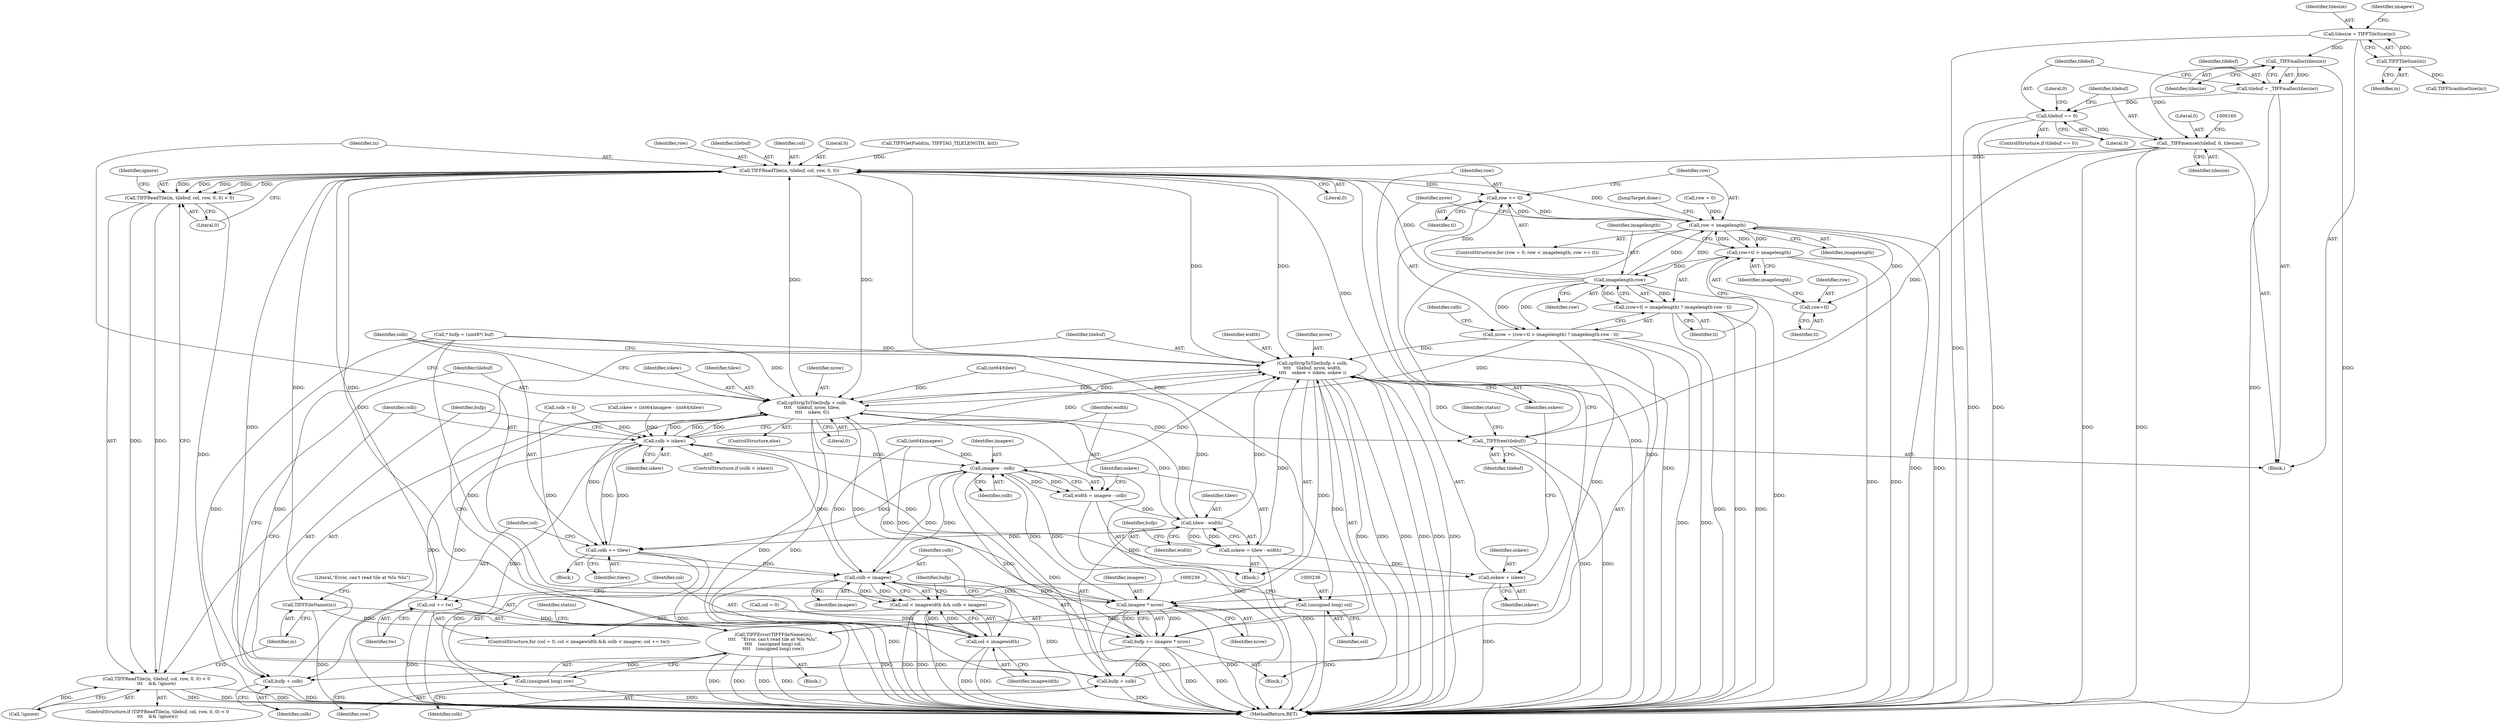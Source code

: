 digraph "0_libtiff_787c0ee906430b772f33ca50b97b8b5ca070faec@API" {
"1000147" [label="(Call,_TIFFmalloc(tilesize))"];
"1000108" [label="(Call,tilesize = TIFFTileSize(in))"];
"1000110" [label="(Call,TIFFTileSize(in))"];
"1000145" [label="(Call,tilebuf = _TIFFmalloc(tilesize))"];
"1000150" [label="(Call,tilebuf == 0)"];
"1000155" [label="(Call,_TIFFmemset(tilebuf, 0, tilesize))"];
"1000220" [label="(Call,TIFFReadTile(in, tilebuf, col, row, 0, 0))"];
"1000180" [label="(Call,row += tl)"];
"1000177" [label="(Call,row < imagelength)"];
"1000188" [label="(Call,row+tl > imagelength)"];
"1000193" [label="(Call,imagelength-row)"];
"1000185" [label="(Call,nrow = (row+tl > imagelength) ? imagelength-row : tl)"];
"1000262" [label="(Call,cpStripToTile(bufp + colb,\n\t\t\t\t    tilebuf, nrow, width,\n\t\t\t\t    oskew + iskew, oskew ))"];
"1000274" [label="(Call,cpStripToTile(bufp + colb,\n\t\t\t\t    tilebuf, nrow, tilew,\n\t\t\t\t    iskew, 0))"];
"1000246" [label="(Call,colb > iskew)"];
"1000253" [label="(Call,imagew - colb)"];
"1000210" [label="(Call,colb < imagew)"];
"1000206" [label="(Call,col < imagewidth && colb < imagew)"];
"1000288" [label="(Call,imagew * nrow)"];
"1000286" [label="(Call,bufp += imagew * nrow)"];
"1000263" [label="(Call,bufp + colb)"];
"1000275" [label="(Call,bufp + colb)"];
"1000251" [label="(Call,width = imagew - colb)"];
"1000259" [label="(Call,tilew - width)"];
"1000257" [label="(Call,oskew = tilew - width)"];
"1000269" [label="(Call,oskew + iskew)"];
"1000283" [label="(Call,colb += tilew)"];
"1000292" [label="(Call,_TIFFfree(tilebuf))"];
"1000187" [label="(Call,(row+tl > imagelength) ? imagelength-row : tl)"];
"1000189" [label="(Call,row+tl)"];
"1000213" [label="(Call,col += tw)"];
"1000207" [label="(Call,col < imagewidth)"];
"1000219" [label="(Call,TIFFReadTile(in, tilebuf, col, row, 0, 0) < 0)"];
"1000218" [label="(Call,TIFFReadTile(in, tilebuf, col, row, 0, 0) < 0\n\t\t\t    && !ignore)"];
"1000232" [label="(Call,TIFFFileName(in))"];
"1000231" [label="(Call,TIFFError(TIFFFileName(in),\n\t\t\t\t    \"Error, can't read tile at %lu %lu\",\n\t\t\t\t    (unsigned long) col,\n\t\t\t\t    (unsigned long) row))"];
"1000235" [label="(Call,(unsigned long) col)"];
"1000238" [label="(Call,(unsigned long) row)"];
"1000246" [label="(Call,colb > iskew)"];
"1000281" [label="(Identifier,iskew)"];
"1000249" [label="(Block,)"];
"1000296" [label="(MethodReturn,RET)"];
"1000195" [label="(Identifier,row)"];
"1000180" [label="(Call,row += tl)"];
"1000272" [label="(Identifier,oskew)"];
"1000228" [label="(Call,!ignore)"];
"1000282" [label="(Literal,0)"];
"1000235" [label="(Call,(unsigned long) col)"];
"1000155" [label="(Call,_TIFFmemset(tilebuf, 0, tilesize))"];
"1000251" [label="(Call,width = imagew - colb)"];
"1000267" [label="(Identifier,nrow)"];
"1000266" [label="(Identifier,tilebuf)"];
"1000177" [label="(Call,row < imagelength)"];
"1000258" [label="(Identifier,oskew)"];
"1000150" [label="(Call,tilebuf == 0)"];
"1000192" [label="(Identifier,imagelength)"];
"1000257" [label="(Call,oskew = tilew - width)"];
"1000216" [label="(Block,)"];
"1000111" [label="(Identifier,in)"];
"1000280" [label="(Identifier,tilew)"];
"1000198" [label="(Call,colb = 0)"];
"1000145" [label="(Call,tilebuf = _TIFFmalloc(tilesize))"];
"1000276" [label="(Identifier,bufp)"];
"1000193" [label="(Call,imagelength-row)"];
"1000189" [label="(Call,row+tl)"];
"1000212" [label="(Identifier,imagew)"];
"1000217" [label="(ControlStructure,if (TIFFReadTile(in, tilebuf, col, row, 0, 0) < 0\n\t\t\t    && !ignore))"];
"1000277" [label="(Identifier,colb)"];
"1000181" [label="(Identifier,row)"];
"1000213" [label="(Call,col += tw)"];
"1000194" [label="(Identifier,imagelength)"];
"1000182" [label="(Identifier,tl)"];
"1000210" [label="(Call,colb < imagew)"];
"1000226" [label="(Literal,0)"];
"1000259" [label="(Call,tilew - width)"];
"1000183" [label="(Block,)"];
"1000156" [label="(Identifier,tilebuf)"];
"1000108" [label="(Call,tilesize = TIFFTileSize(in))"];
"1000242" [label="(Identifier,status)"];
"1000265" [label="(Identifier,colb)"];
"1000261" [label="(Identifier,width)"];
"1000203" [label="(Call,col = 0)"];
"1000284" [label="(Identifier,colb)"];
"1000233" [label="(Identifier,in)"];
"1000219" [label="(Call,TIFFReadTile(in, tilebuf, col, row, 0, 0) < 0)"];
"1000147" [label="(Call,_TIFFmalloc(tilesize))"];
"1000232" [label="(Call,TIFFFileName(in))"];
"1000209" [label="(Identifier,imagewidth)"];
"1000275" [label="(Call,bufp + colb)"];
"1000240" [label="(Identifier,row)"];
"1000185" [label="(Call,nrow = (row+tl > imagelength) ? imagelength-row : tl)"];
"1000222" [label="(Identifier,tilebuf)"];
"1000260" [label="(Identifier,tilew)"];
"1000229" [label="(Identifier,ignore)"];
"1000252" [label="(Identifier,width)"];
"1000274" [label="(Call,cpStripToTile(bufp + colb,\n\t\t\t\t    tilebuf, nrow, tilew,\n\t\t\t\t    iskew, 0))"];
"1000134" [label="(Call,* bufp = (uint8*) buf)"];
"1000220" [label="(Call,TIFFReadTile(in, tilebuf, col, row, 0, 0))"];
"1000152" [label="(Literal,0)"];
"1000207" [label="(Call,col < imagewidth)"];
"1000238" [label="(Call,(unsigned long) row)"];
"1000199" [label="(Identifier,colb)"];
"1000263" [label="(Call,bufp + colb)"];
"1000158" [label="(Identifier,tilesize)"];
"1000116" [label="(Call,TIFFScanlineSize(in))"];
"1000214" [label="(Identifier,col)"];
"1000285" [label="(Identifier,tilew)"];
"1000295" [label="(Identifier,status)"];
"1000269" [label="(Call,oskew + iskew)"];
"1000191" [label="(Identifier,tl)"];
"1000234" [label="(Literal,\"Error, can't read tile at %lu %lu\")"];
"1000255" [label="(Identifier,colb)"];
"1000188" [label="(Call,row+tl > imagelength)"];
"1000279" [label="(Identifier,nrow)"];
"1000262" [label="(Call,cpStripToTile(bufp + colb,\n\t\t\t\t    tilebuf, nrow, width,\n\t\t\t\t    oskew + iskew, oskew ))"];
"1000154" [label="(Literal,0)"];
"1000283" [label="(Call,colb += tilew)"];
"1000237" [label="(Identifier,col)"];
"1000268" [label="(Identifier,width)"];
"1000110" [label="(Call,TIFFTileSize(in))"];
"1000173" [label="(ControlStructure,for (row = 0; row < imagelength; row += tl))"];
"1000253" [label="(Call,imagew - colb)"];
"1000270" [label="(Identifier,oskew)"];
"1000223" [label="(Identifier,col)"];
"1000151" [label="(Identifier,tilebuf)"];
"1000206" [label="(Call,col < imagewidth && colb < imagew)"];
"1000254" [label="(Identifier,imagew)"];
"1000202" [label="(ControlStructure,for (col = 0; col < imagewidth && colb < imagew; col += tw))"];
"1000211" [label="(Identifier,colb)"];
"1000287" [label="(Identifier,bufp)"];
"1000149" [label="(ControlStructure,if (tilebuf == 0))"];
"1000187" [label="(Call,(row+tl > imagelength) ? imagelength-row : tl)"];
"1000196" [label="(Identifier,tl)"];
"1000102" [label="(Block,)"];
"1000225" [label="(Literal,0)"];
"1000231" [label="(Call,TIFFError(TIFFFileName(in),\n\t\t\t\t    \"Error, can't read tile at %lu %lu\",\n\t\t\t\t    (unsigned long) col,\n\t\t\t\t    (unsigned long) row))"];
"1000248" [label="(Identifier,iskew)"];
"1000127" [label="(Call,(int64)imagew)"];
"1000148" [label="(Identifier,tilesize)"];
"1000286" [label="(Call,bufp += imagew * nrow)"];
"1000289" [label="(Identifier,imagew)"];
"1000146" [label="(Identifier,tilebuf)"];
"1000291" [label="(JumpTarget,done:)"];
"1000109" [label="(Identifier,tilesize)"];
"1000190" [label="(Identifier,row)"];
"1000124" [label="(Call,iskew = (int64)imagew - (int64)tilew)"];
"1000157" [label="(Literal,0)"];
"1000168" [label="(Call,TIFFGetField(in, TIFFTAG_TILELENGTH, &tl))"];
"1000115" [label="(Identifier,imagew)"];
"1000273" [label="(ControlStructure,else)"];
"1000227" [label="(Literal,0)"];
"1000186" [label="(Identifier,nrow)"];
"1000174" [label="(Call,row = 0)"];
"1000290" [label="(Identifier,nrow)"];
"1000221" [label="(Identifier,in)"];
"1000230" [label="(Block,)"];
"1000271" [label="(Identifier,iskew)"];
"1000292" [label="(Call,_TIFFfree(tilebuf))"];
"1000178" [label="(Identifier,row)"];
"1000247" [label="(Identifier,colb)"];
"1000224" [label="(Identifier,row)"];
"1000288" [label="(Call,imagew * nrow)"];
"1000264" [label="(Identifier,bufp)"];
"1000278" [label="(Identifier,tilebuf)"];
"1000130" [label="(Call,(int64)tilew)"];
"1000245" [label="(ControlStructure,if (colb > iskew))"];
"1000208" [label="(Identifier,col)"];
"1000218" [label="(Call,TIFFReadTile(in, tilebuf, col, row, 0, 0) < 0\n\t\t\t    && !ignore)"];
"1000179" [label="(Identifier,imagelength)"];
"1000293" [label="(Identifier,tilebuf)"];
"1000215" [label="(Identifier,tw)"];
"1000147" -> "1000145"  [label="AST: "];
"1000147" -> "1000148"  [label="CFG: "];
"1000148" -> "1000147"  [label="AST: "];
"1000145" -> "1000147"  [label="CFG: "];
"1000147" -> "1000296"  [label="DDG: "];
"1000147" -> "1000145"  [label="DDG: "];
"1000108" -> "1000147"  [label="DDG: "];
"1000147" -> "1000155"  [label="DDG: "];
"1000108" -> "1000102"  [label="AST: "];
"1000108" -> "1000110"  [label="CFG: "];
"1000109" -> "1000108"  [label="AST: "];
"1000110" -> "1000108"  [label="AST: "];
"1000115" -> "1000108"  [label="CFG: "];
"1000108" -> "1000296"  [label="DDG: "];
"1000110" -> "1000108"  [label="DDG: "];
"1000110" -> "1000111"  [label="CFG: "];
"1000111" -> "1000110"  [label="AST: "];
"1000110" -> "1000116"  [label="DDG: "];
"1000145" -> "1000102"  [label="AST: "];
"1000146" -> "1000145"  [label="AST: "];
"1000151" -> "1000145"  [label="CFG: "];
"1000145" -> "1000296"  [label="DDG: "];
"1000145" -> "1000150"  [label="DDG: "];
"1000150" -> "1000149"  [label="AST: "];
"1000150" -> "1000152"  [label="CFG: "];
"1000151" -> "1000150"  [label="AST: "];
"1000152" -> "1000150"  [label="AST: "];
"1000154" -> "1000150"  [label="CFG: "];
"1000156" -> "1000150"  [label="CFG: "];
"1000150" -> "1000296"  [label="DDG: "];
"1000150" -> "1000296"  [label="DDG: "];
"1000150" -> "1000155"  [label="DDG: "];
"1000155" -> "1000102"  [label="AST: "];
"1000155" -> "1000158"  [label="CFG: "];
"1000156" -> "1000155"  [label="AST: "];
"1000157" -> "1000155"  [label="AST: "];
"1000158" -> "1000155"  [label="AST: "];
"1000160" -> "1000155"  [label="CFG: "];
"1000155" -> "1000296"  [label="DDG: "];
"1000155" -> "1000296"  [label="DDG: "];
"1000155" -> "1000220"  [label="DDG: "];
"1000155" -> "1000292"  [label="DDG: "];
"1000220" -> "1000219"  [label="AST: "];
"1000220" -> "1000226"  [label="CFG: "];
"1000221" -> "1000220"  [label="AST: "];
"1000222" -> "1000220"  [label="AST: "];
"1000223" -> "1000220"  [label="AST: "];
"1000224" -> "1000220"  [label="AST: "];
"1000225" -> "1000220"  [label="AST: "];
"1000226" -> "1000220"  [label="AST: "];
"1000227" -> "1000220"  [label="CFG: "];
"1000220" -> "1000296"  [label="DDG: "];
"1000220" -> "1000180"  [label="DDG: "];
"1000220" -> "1000213"  [label="DDG: "];
"1000220" -> "1000219"  [label="DDG: "];
"1000220" -> "1000219"  [label="DDG: "];
"1000220" -> "1000219"  [label="DDG: "];
"1000220" -> "1000219"  [label="DDG: "];
"1000220" -> "1000219"  [label="DDG: "];
"1000168" -> "1000220"  [label="DDG: "];
"1000262" -> "1000220"  [label="DDG: "];
"1000274" -> "1000220"  [label="DDG: "];
"1000207" -> "1000220"  [label="DDG: "];
"1000193" -> "1000220"  [label="DDG: "];
"1000177" -> "1000220"  [label="DDG: "];
"1000220" -> "1000232"  [label="DDG: "];
"1000220" -> "1000235"  [label="DDG: "];
"1000220" -> "1000238"  [label="DDG: "];
"1000220" -> "1000262"  [label="DDG: "];
"1000220" -> "1000274"  [label="DDG: "];
"1000220" -> "1000292"  [label="DDG: "];
"1000180" -> "1000173"  [label="AST: "];
"1000180" -> "1000182"  [label="CFG: "];
"1000181" -> "1000180"  [label="AST: "];
"1000182" -> "1000180"  [label="AST: "];
"1000178" -> "1000180"  [label="CFG: "];
"1000180" -> "1000296"  [label="DDG: "];
"1000180" -> "1000177"  [label="DDG: "];
"1000193" -> "1000180"  [label="DDG: "];
"1000177" -> "1000180"  [label="DDG: "];
"1000177" -> "1000173"  [label="AST: "];
"1000177" -> "1000179"  [label="CFG: "];
"1000178" -> "1000177"  [label="AST: "];
"1000179" -> "1000177"  [label="AST: "];
"1000186" -> "1000177"  [label="CFG: "];
"1000291" -> "1000177"  [label="CFG: "];
"1000177" -> "1000296"  [label="DDG: "];
"1000177" -> "1000296"  [label="DDG: "];
"1000177" -> "1000296"  [label="DDG: "];
"1000174" -> "1000177"  [label="DDG: "];
"1000193" -> "1000177"  [label="DDG: "];
"1000188" -> "1000177"  [label="DDG: "];
"1000177" -> "1000188"  [label="DDG: "];
"1000177" -> "1000188"  [label="DDG: "];
"1000177" -> "1000189"  [label="DDG: "];
"1000177" -> "1000193"  [label="DDG: "];
"1000188" -> "1000187"  [label="AST: "];
"1000188" -> "1000192"  [label="CFG: "];
"1000189" -> "1000188"  [label="AST: "];
"1000192" -> "1000188"  [label="AST: "];
"1000194" -> "1000188"  [label="CFG: "];
"1000196" -> "1000188"  [label="CFG: "];
"1000188" -> "1000296"  [label="DDG: "];
"1000188" -> "1000296"  [label="DDG: "];
"1000188" -> "1000193"  [label="DDG: "];
"1000193" -> "1000187"  [label="AST: "];
"1000193" -> "1000195"  [label="CFG: "];
"1000194" -> "1000193"  [label="AST: "];
"1000195" -> "1000193"  [label="AST: "];
"1000187" -> "1000193"  [label="CFG: "];
"1000193" -> "1000296"  [label="DDG: "];
"1000193" -> "1000185"  [label="DDG: "];
"1000193" -> "1000185"  [label="DDG: "];
"1000193" -> "1000187"  [label="DDG: "];
"1000193" -> "1000187"  [label="DDG: "];
"1000185" -> "1000183"  [label="AST: "];
"1000185" -> "1000187"  [label="CFG: "];
"1000186" -> "1000185"  [label="AST: "];
"1000187" -> "1000185"  [label="AST: "];
"1000199" -> "1000185"  [label="CFG: "];
"1000185" -> "1000296"  [label="DDG: "];
"1000185" -> "1000296"  [label="DDG: "];
"1000185" -> "1000262"  [label="DDG: "];
"1000185" -> "1000274"  [label="DDG: "];
"1000185" -> "1000288"  [label="DDG: "];
"1000262" -> "1000249"  [label="AST: "];
"1000262" -> "1000272"  [label="CFG: "];
"1000263" -> "1000262"  [label="AST: "];
"1000266" -> "1000262"  [label="AST: "];
"1000267" -> "1000262"  [label="AST: "];
"1000268" -> "1000262"  [label="AST: "];
"1000269" -> "1000262"  [label="AST: "];
"1000272" -> "1000262"  [label="AST: "];
"1000284" -> "1000262"  [label="CFG: "];
"1000262" -> "1000296"  [label="DDG: "];
"1000262" -> "1000296"  [label="DDG: "];
"1000262" -> "1000296"  [label="DDG: "];
"1000262" -> "1000296"  [label="DDG: "];
"1000262" -> "1000296"  [label="DDG: "];
"1000262" -> "1000296"  [label="DDG: "];
"1000286" -> "1000262"  [label="DDG: "];
"1000134" -> "1000262"  [label="DDG: "];
"1000253" -> "1000262"  [label="DDG: "];
"1000274" -> "1000262"  [label="DDG: "];
"1000259" -> "1000262"  [label="DDG: "];
"1000257" -> "1000262"  [label="DDG: "];
"1000246" -> "1000262"  [label="DDG: "];
"1000262" -> "1000274"  [label="DDG: "];
"1000262" -> "1000288"  [label="DDG: "];
"1000262" -> "1000292"  [label="DDG: "];
"1000274" -> "1000273"  [label="AST: "];
"1000274" -> "1000282"  [label="CFG: "];
"1000275" -> "1000274"  [label="AST: "];
"1000278" -> "1000274"  [label="AST: "];
"1000279" -> "1000274"  [label="AST: "];
"1000280" -> "1000274"  [label="AST: "];
"1000281" -> "1000274"  [label="AST: "];
"1000282" -> "1000274"  [label="AST: "];
"1000284" -> "1000274"  [label="CFG: "];
"1000274" -> "1000296"  [label="DDG: "];
"1000274" -> "1000296"  [label="DDG: "];
"1000274" -> "1000296"  [label="DDG: "];
"1000274" -> "1000296"  [label="DDG: "];
"1000274" -> "1000246"  [label="DDG: "];
"1000274" -> "1000259"  [label="DDG: "];
"1000286" -> "1000274"  [label="DDG: "];
"1000134" -> "1000274"  [label="DDG: "];
"1000246" -> "1000274"  [label="DDG: "];
"1000246" -> "1000274"  [label="DDG: "];
"1000130" -> "1000274"  [label="DDG: "];
"1000259" -> "1000274"  [label="DDG: "];
"1000274" -> "1000283"  [label="DDG: "];
"1000274" -> "1000288"  [label="DDG: "];
"1000274" -> "1000292"  [label="DDG: "];
"1000246" -> "1000245"  [label="AST: "];
"1000246" -> "1000248"  [label="CFG: "];
"1000247" -> "1000246"  [label="AST: "];
"1000248" -> "1000246"  [label="AST: "];
"1000252" -> "1000246"  [label="CFG: "];
"1000276" -> "1000246"  [label="CFG: "];
"1000246" -> "1000296"  [label="DDG: "];
"1000283" -> "1000246"  [label="DDG: "];
"1000198" -> "1000246"  [label="DDG: "];
"1000210" -> "1000246"  [label="DDG: "];
"1000124" -> "1000246"  [label="DDG: "];
"1000246" -> "1000253"  [label="DDG: "];
"1000246" -> "1000269"  [label="DDG: "];
"1000246" -> "1000275"  [label="DDG: "];
"1000246" -> "1000283"  [label="DDG: "];
"1000253" -> "1000251"  [label="AST: "];
"1000253" -> "1000255"  [label="CFG: "];
"1000254" -> "1000253"  [label="AST: "];
"1000255" -> "1000253"  [label="AST: "];
"1000251" -> "1000253"  [label="CFG: "];
"1000253" -> "1000296"  [label="DDG: "];
"1000253" -> "1000210"  [label="DDG: "];
"1000253" -> "1000251"  [label="DDG: "];
"1000253" -> "1000251"  [label="DDG: "];
"1000210" -> "1000253"  [label="DDG: "];
"1000127" -> "1000253"  [label="DDG: "];
"1000288" -> "1000253"  [label="DDG: "];
"1000253" -> "1000263"  [label="DDG: "];
"1000253" -> "1000283"  [label="DDG: "];
"1000253" -> "1000288"  [label="DDG: "];
"1000210" -> "1000206"  [label="AST: "];
"1000210" -> "1000212"  [label="CFG: "];
"1000211" -> "1000210"  [label="AST: "];
"1000212" -> "1000210"  [label="AST: "];
"1000206" -> "1000210"  [label="CFG: "];
"1000210" -> "1000296"  [label="DDG: "];
"1000210" -> "1000296"  [label="DDG: "];
"1000210" -> "1000206"  [label="DDG: "];
"1000210" -> "1000206"  [label="DDG: "];
"1000283" -> "1000210"  [label="DDG: "];
"1000198" -> "1000210"  [label="DDG: "];
"1000127" -> "1000210"  [label="DDG: "];
"1000288" -> "1000210"  [label="DDG: "];
"1000210" -> "1000288"  [label="DDG: "];
"1000206" -> "1000202"  [label="AST: "];
"1000206" -> "1000207"  [label="CFG: "];
"1000207" -> "1000206"  [label="AST: "];
"1000221" -> "1000206"  [label="CFG: "];
"1000287" -> "1000206"  [label="CFG: "];
"1000206" -> "1000296"  [label="DDG: "];
"1000206" -> "1000296"  [label="DDG: "];
"1000206" -> "1000296"  [label="DDG: "];
"1000207" -> "1000206"  [label="DDG: "];
"1000207" -> "1000206"  [label="DDG: "];
"1000288" -> "1000286"  [label="AST: "];
"1000288" -> "1000290"  [label="CFG: "];
"1000289" -> "1000288"  [label="AST: "];
"1000290" -> "1000288"  [label="AST: "];
"1000286" -> "1000288"  [label="CFG: "];
"1000288" -> "1000296"  [label="DDG: "];
"1000288" -> "1000296"  [label="DDG: "];
"1000288" -> "1000286"  [label="DDG: "];
"1000288" -> "1000286"  [label="DDG: "];
"1000127" -> "1000288"  [label="DDG: "];
"1000286" -> "1000183"  [label="AST: "];
"1000287" -> "1000286"  [label="AST: "];
"1000181" -> "1000286"  [label="CFG: "];
"1000286" -> "1000296"  [label="DDG: "];
"1000286" -> "1000296"  [label="DDG: "];
"1000286" -> "1000263"  [label="DDG: "];
"1000286" -> "1000275"  [label="DDG: "];
"1000134" -> "1000286"  [label="DDG: "];
"1000263" -> "1000265"  [label="CFG: "];
"1000264" -> "1000263"  [label="AST: "];
"1000265" -> "1000263"  [label="AST: "];
"1000266" -> "1000263"  [label="CFG: "];
"1000263" -> "1000296"  [label="DDG: "];
"1000134" -> "1000263"  [label="DDG: "];
"1000275" -> "1000277"  [label="CFG: "];
"1000276" -> "1000275"  [label="AST: "];
"1000277" -> "1000275"  [label="AST: "];
"1000278" -> "1000275"  [label="CFG: "];
"1000275" -> "1000296"  [label="DDG: "];
"1000134" -> "1000275"  [label="DDG: "];
"1000251" -> "1000249"  [label="AST: "];
"1000252" -> "1000251"  [label="AST: "];
"1000258" -> "1000251"  [label="CFG: "];
"1000251" -> "1000296"  [label="DDG: "];
"1000251" -> "1000259"  [label="DDG: "];
"1000259" -> "1000257"  [label="AST: "];
"1000259" -> "1000261"  [label="CFG: "];
"1000260" -> "1000259"  [label="AST: "];
"1000261" -> "1000259"  [label="AST: "];
"1000257" -> "1000259"  [label="CFG: "];
"1000259" -> "1000257"  [label="DDG: "];
"1000259" -> "1000257"  [label="DDG: "];
"1000130" -> "1000259"  [label="DDG: "];
"1000259" -> "1000283"  [label="DDG: "];
"1000257" -> "1000249"  [label="AST: "];
"1000258" -> "1000257"  [label="AST: "];
"1000264" -> "1000257"  [label="CFG: "];
"1000257" -> "1000296"  [label="DDG: "];
"1000257" -> "1000269"  [label="DDG: "];
"1000269" -> "1000271"  [label="CFG: "];
"1000270" -> "1000269"  [label="AST: "];
"1000271" -> "1000269"  [label="AST: "];
"1000272" -> "1000269"  [label="CFG: "];
"1000269" -> "1000296"  [label="DDG: "];
"1000283" -> "1000216"  [label="AST: "];
"1000283" -> "1000285"  [label="CFG: "];
"1000284" -> "1000283"  [label="AST: "];
"1000285" -> "1000283"  [label="AST: "];
"1000214" -> "1000283"  [label="CFG: "];
"1000283" -> "1000296"  [label="DDG: "];
"1000283" -> "1000296"  [label="DDG: "];
"1000292" -> "1000102"  [label="AST: "];
"1000292" -> "1000293"  [label="CFG: "];
"1000293" -> "1000292"  [label="AST: "];
"1000295" -> "1000292"  [label="CFG: "];
"1000292" -> "1000296"  [label="DDG: "];
"1000292" -> "1000296"  [label="DDG: "];
"1000187" -> "1000196"  [label="CFG: "];
"1000196" -> "1000187"  [label="AST: "];
"1000187" -> "1000296"  [label="DDG: "];
"1000187" -> "1000296"  [label="DDG: "];
"1000187" -> "1000296"  [label="DDG: "];
"1000189" -> "1000191"  [label="CFG: "];
"1000190" -> "1000189"  [label="AST: "];
"1000191" -> "1000189"  [label="AST: "];
"1000192" -> "1000189"  [label="CFG: "];
"1000213" -> "1000202"  [label="AST: "];
"1000213" -> "1000215"  [label="CFG: "];
"1000214" -> "1000213"  [label="AST: "];
"1000215" -> "1000213"  [label="AST: "];
"1000208" -> "1000213"  [label="CFG: "];
"1000213" -> "1000296"  [label="DDG: "];
"1000213" -> "1000207"  [label="DDG: "];
"1000207" -> "1000209"  [label="CFG: "];
"1000208" -> "1000207"  [label="AST: "];
"1000209" -> "1000207"  [label="AST: "];
"1000211" -> "1000207"  [label="CFG: "];
"1000207" -> "1000296"  [label="DDG: "];
"1000207" -> "1000296"  [label="DDG: "];
"1000203" -> "1000207"  [label="DDG: "];
"1000219" -> "1000218"  [label="AST: "];
"1000219" -> "1000227"  [label="CFG: "];
"1000227" -> "1000219"  [label="AST: "];
"1000229" -> "1000219"  [label="CFG: "];
"1000218" -> "1000219"  [label="CFG: "];
"1000219" -> "1000296"  [label="DDG: "];
"1000219" -> "1000218"  [label="DDG: "];
"1000219" -> "1000218"  [label="DDG: "];
"1000218" -> "1000217"  [label="AST: "];
"1000218" -> "1000228"  [label="CFG: "];
"1000228" -> "1000218"  [label="AST: "];
"1000233" -> "1000218"  [label="CFG: "];
"1000247" -> "1000218"  [label="CFG: "];
"1000218" -> "1000296"  [label="DDG: "];
"1000218" -> "1000296"  [label="DDG: "];
"1000218" -> "1000296"  [label="DDG: "];
"1000228" -> "1000218"  [label="DDG: "];
"1000232" -> "1000231"  [label="AST: "];
"1000232" -> "1000233"  [label="CFG: "];
"1000233" -> "1000232"  [label="AST: "];
"1000234" -> "1000232"  [label="CFG: "];
"1000232" -> "1000296"  [label="DDG: "];
"1000232" -> "1000231"  [label="DDG: "];
"1000231" -> "1000230"  [label="AST: "];
"1000231" -> "1000238"  [label="CFG: "];
"1000234" -> "1000231"  [label="AST: "];
"1000235" -> "1000231"  [label="AST: "];
"1000238" -> "1000231"  [label="AST: "];
"1000242" -> "1000231"  [label="CFG: "];
"1000231" -> "1000296"  [label="DDG: "];
"1000231" -> "1000296"  [label="DDG: "];
"1000231" -> "1000296"  [label="DDG: "];
"1000231" -> "1000296"  [label="DDG: "];
"1000235" -> "1000231"  [label="DDG: "];
"1000238" -> "1000231"  [label="DDG: "];
"1000235" -> "1000237"  [label="CFG: "];
"1000236" -> "1000235"  [label="AST: "];
"1000237" -> "1000235"  [label="AST: "];
"1000239" -> "1000235"  [label="CFG: "];
"1000235" -> "1000296"  [label="DDG: "];
"1000238" -> "1000240"  [label="CFG: "];
"1000239" -> "1000238"  [label="AST: "];
"1000240" -> "1000238"  [label="AST: "];
"1000238" -> "1000296"  [label="DDG: "];
}
